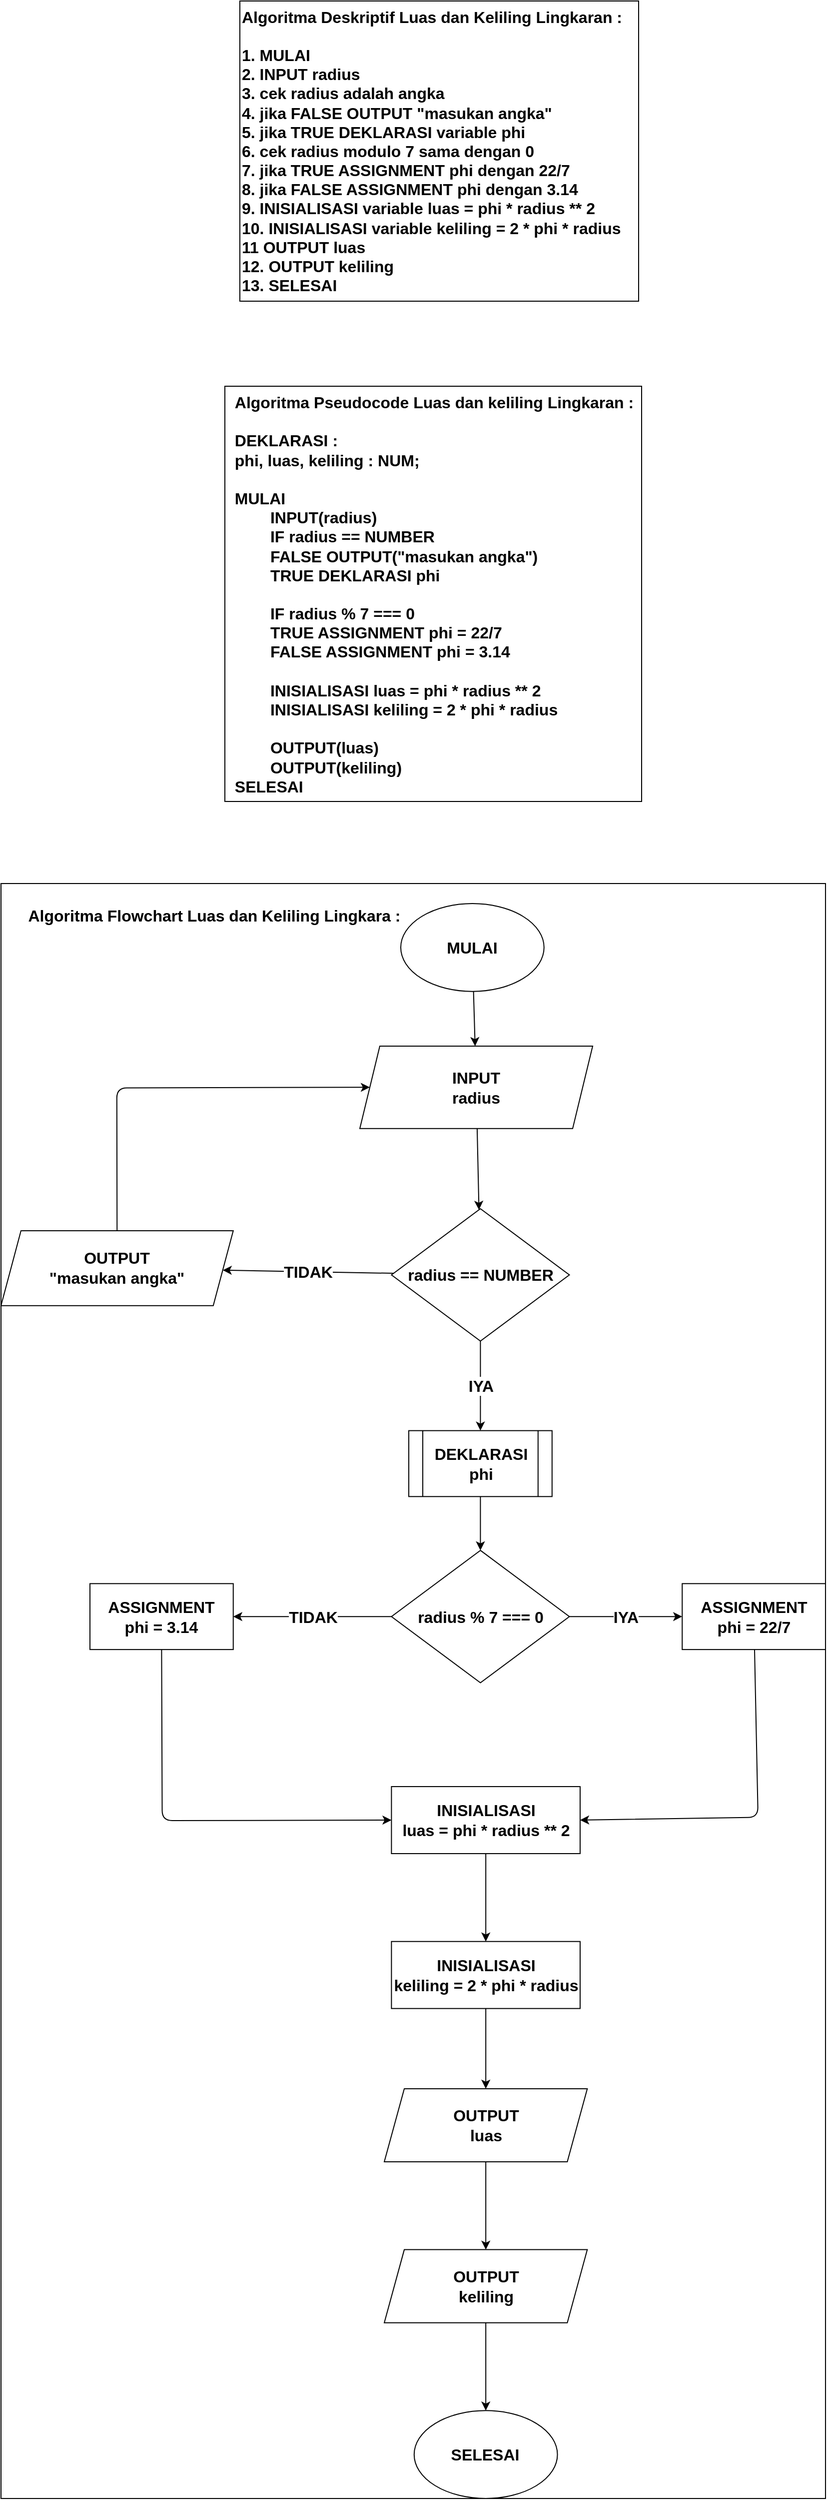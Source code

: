 <mxfile>
    <diagram id="Z_1v_yseV55WeTT9Byki" name="Page-1">
        <mxGraphModel dx="2322" dy="2316" grid="0" gridSize="10" guides="1" tooltips="1" connect="1" arrows="1" fold="1" page="1" pageScale="1" pageWidth="850" pageHeight="1100" math="0" shadow="0">
            <root>
                <mxCell id="0"/>
                <mxCell id="1" parent="0"/>
                <mxCell id="33" value="" style="group;strokeColor=default;fontStyle=1;fontSize=16;" vertex="1" connectable="0" parent="1">
                    <mxGeometry x="15" y="-147" width="825" height="1614" as="geometry"/>
                </mxCell>
                <mxCell id="2" value="&lt;font style=&quot;font-size: 16px;&quot;&gt;MULAI&lt;/font&gt;" style="ellipse;whiteSpace=wrap;html=1;strokeColor=default;labelBorderColor=none;fontStyle=1;fontSize=16;" vertex="1" parent="33">
                    <mxGeometry x="399.998" y="20" width="143.374" height="87.837" as="geometry"/>
                </mxCell>
                <mxCell id="3" value="&lt;font style=&quot;font-size: 16px;&quot;&gt;INPUT&lt;br style=&quot;font-size: 16px;&quot;&gt;radius&lt;/font&gt;" style="shape=parallelogram;perimeter=parallelogramPerimeter;whiteSpace=wrap;html=1;fixedSize=1;labelBorderColor=none;strokeColor=default;fontStyle=1;fontSize=16;" vertex="1" parent="33">
                    <mxGeometry x="359.033" y="162.498" width="232.983" height="82.347" as="geometry"/>
                </mxCell>
                <mxCell id="4" value="" style="edgeStyle=none;html=1;fontSize=16;labelBorderColor=none;strokeColor=default;fontStyle=1" edge="1" parent="33" source="2" target="3">
                    <mxGeometry relative="1" as="geometry"/>
                </mxCell>
                <mxCell id="5" value="radius == NUMBER" style="rhombus;whiteSpace=wrap;html=1;labelBorderColor=none;strokeColor=default;fontStyle=1;fontSize=16;" vertex="1" parent="33">
                    <mxGeometry x="390.695" y="324.996" width="178.023" height="132.304" as="geometry"/>
                </mxCell>
                <mxCell id="6" value="" style="edgeStyle=none;html=1;labelBorderColor=none;strokeColor=default;fontSize=16;fontStyle=1" edge="1" parent="33" source="3" target="5">
                    <mxGeometry relative="1" as="geometry"/>
                </mxCell>
                <mxCell id="9" style="edgeStyle=none;html=1;entryX=0;entryY=0.5;entryDx=0;entryDy=0;labelBorderColor=none;strokeColor=default;fontSize=16;fontStyle=1" edge="1" parent="33" source="7" target="3">
                    <mxGeometry relative="1" as="geometry">
                        <Array as="points">
                            <mxPoint x="115.894" y="204.22"/>
                        </Array>
                    </mxGeometry>
                </mxCell>
                <mxCell id="7" value="OUTPUT&lt;br style=&quot;font-size: 16px;&quot;&gt;&quot;masukan angka&quot;" style="shape=parallelogram;perimeter=parallelogramPerimeter;whiteSpace=wrap;html=1;fixedSize=1;labelBorderColor=none;strokeColor=default;fontStyle=1;fontSize=16;" vertex="1" parent="33">
                    <mxGeometry y="346.955" width="232.386" height="74.936" as="geometry"/>
                </mxCell>
                <mxCell id="8" value="TIDAK" style="edgeStyle=none;html=1;labelBorderColor=none;strokeColor=default;fontSize=16;fontStyle=1" edge="1" parent="33" source="5" target="7">
                    <mxGeometry relative="1" as="geometry"/>
                </mxCell>
                <mxCell id="10" value="radius % 7 === 0" style="rhombus;whiteSpace=wrap;html=1;labelBorderColor=none;strokeColor=default;fontStyle=1;fontSize=16;" vertex="1" parent="33">
                    <mxGeometry x="390.695" y="666.461" width="178.023" height="132.304" as="geometry"/>
                </mxCell>
                <mxCell id="14" value="" style="edgeStyle=none;html=1;labelBorderColor=none;strokeColor=default;fontSize=16;fontStyle=1" edge="1" parent="33" source="12" target="10">
                    <mxGeometry relative="1" as="geometry"/>
                </mxCell>
                <mxCell id="12" value="DEKLARASI&lt;br&gt;phi" style="shape=process;whiteSpace=wrap;html=1;backgroundOutline=1;labelBorderColor=none;strokeColor=default;fontStyle=1;fontSize=16;" vertex="1" parent="33">
                    <mxGeometry x="408.02" y="546.784" width="143.374" height="65.878" as="geometry"/>
                </mxCell>
                <mxCell id="13" value="IYA" style="edgeStyle=none;html=1;labelBorderColor=none;strokeColor=default;fontSize=16;fontStyle=1" edge="1" parent="33" source="5" target="12">
                    <mxGeometry relative="1" as="geometry"/>
                </mxCell>
                <mxCell id="15" value="ASSIGNMENT&lt;br style=&quot;font-size: 16px;&quot;&gt;phi = 3.14" style="whiteSpace=wrap;html=1;labelBorderColor=none;strokeColor=default;fontStyle=1;fontSize=16;" vertex="1" parent="33">
                    <mxGeometry x="89.012" y="699.674" width="143.374" height="65.878" as="geometry"/>
                </mxCell>
                <mxCell id="16" value="TIDAK" style="edgeStyle=none;html=1;labelBorderColor=none;strokeColor=default;fontSize=16;fontStyle=1" edge="1" parent="33" source="10" target="15">
                    <mxGeometry relative="1" as="geometry"/>
                </mxCell>
                <mxCell id="17" value="ASSIGNMENT&lt;br style=&quot;font-size: 16px;&quot;&gt;phi = 22/7" style="whiteSpace=wrap;html=1;labelBorderColor=none;strokeColor=default;fontStyle=1;fontSize=16;" vertex="1" parent="33">
                    <mxGeometry x="681.626" y="699.674" width="143.374" height="65.878" as="geometry"/>
                </mxCell>
                <mxCell id="18" value="IYA" style="edgeStyle=none;html=1;labelBorderColor=none;strokeColor=default;fontSize=16;fontStyle=1" edge="1" parent="33" source="10" target="17">
                    <mxGeometry relative="1" as="geometry"/>
                </mxCell>
                <mxCell id="19" value="INISIALISASI&lt;br style=&quot;font-size: 16px;&quot;&gt;luas = phi * radius ** 2" style="whiteSpace=wrap;html=1;labelBorderColor=none;strokeColor=default;fontStyle=1;fontSize=16;" vertex="1" parent="33">
                    <mxGeometry x="390.695" y="902.522" width="188.776" height="66.976" as="geometry"/>
                </mxCell>
                <mxCell id="21" style="edgeStyle=none;html=1;exitX=0.5;exitY=1;exitDx=0;exitDy=0;labelBorderColor=none;strokeColor=default;fontSize=16;entryX=0;entryY=0.5;entryDx=0;entryDy=0;fontStyle=1" edge="1" parent="33" source="15" target="19">
                    <mxGeometry relative="1" as="geometry">
                        <Array as="points">
                            <mxPoint x="161.296" y="936.559"/>
                        </Array>
                    </mxGeometry>
                </mxCell>
                <mxCell id="20" value="" style="edgeStyle=none;html=1;labelBorderColor=none;strokeColor=default;fontSize=16;entryX=1;entryY=0.5;entryDx=0;entryDy=0;fontStyle=1" edge="1" parent="33" source="17" target="19">
                    <mxGeometry relative="1" as="geometry">
                        <Array as="points">
                            <mxPoint x="757.495" y="933.265"/>
                        </Array>
                    </mxGeometry>
                </mxCell>
                <mxCell id="22" value="INISIALISASI&lt;br style=&quot;font-size: 16px;&quot;&gt;keliling = 2 * phi * radius" style="whiteSpace=wrap;html=1;labelBorderColor=none;strokeColor=default;fontStyle=1;fontSize=16;" vertex="1" parent="33">
                    <mxGeometry x="390.695" y="1057.335" width="188.776" height="66.976" as="geometry"/>
                </mxCell>
                <mxCell id="23" value="" style="edgeStyle=none;html=1;labelBorderColor=none;strokeColor=default;fontSize=16;fontStyle=1" edge="1" parent="33" source="19" target="22">
                    <mxGeometry relative="1" as="geometry"/>
                </mxCell>
                <mxCell id="24" value="OUTPUT&lt;br style=&quot;font-size: 16px;&quot;&gt;luas" style="shape=parallelogram;perimeter=parallelogramPerimeter;whiteSpace=wrap;html=1;fixedSize=1;labelBorderColor=none;strokeColor=default;fontStyle=1;fontSize=16;" vertex="1" parent="33">
                    <mxGeometry x="383.526" y="1204.461" width="203.114" height="73.014" as="geometry"/>
                </mxCell>
                <mxCell id="25" value="" style="edgeStyle=none;html=1;labelBorderColor=none;strokeColor=default;fontSize=16;fontStyle=1" edge="1" parent="33" source="22" target="24">
                    <mxGeometry relative="1" as="geometry"/>
                </mxCell>
                <mxCell id="27" value="OUTPUT&lt;br style=&quot;font-size: 16px;&quot;&gt;keliling" style="shape=parallelogram;perimeter=parallelogramPerimeter;whiteSpace=wrap;html=1;fixedSize=1;labelBorderColor=none;strokeColor=default;fontStyle=1;fontSize=16;" vertex="1" parent="33">
                    <mxGeometry x="383.526" y="1365.312" width="203.114" height="73.014" as="geometry"/>
                </mxCell>
                <mxCell id="28" value="" style="edgeStyle=none;html=1;labelBorderColor=none;strokeColor=default;fontSize=16;fontStyle=1" edge="1" parent="33" source="24" target="27">
                    <mxGeometry relative="1" as="geometry"/>
                </mxCell>
                <mxCell id="31" value="&lt;font style=&quot;font-size: 16px;&quot;&gt;SELESAI&lt;/font&gt;" style="ellipse;whiteSpace=wrap;html=1;strokeColor=default;labelBorderColor=none;fontStyle=1;fontSize=16;" vertex="1" parent="33">
                    <mxGeometry x="413.396" y="1526.163" width="143.374" height="87.837" as="geometry"/>
                </mxCell>
                <mxCell id="30" value="" style="edgeStyle=none;html=1;labelBorderColor=none;strokeColor=default;fontSize=16;entryX=0.5;entryY=0;entryDx=0;entryDy=0;fontStyle=1" edge="1" parent="33" source="27" target="31">
                    <mxGeometry relative="1" as="geometry">
                        <mxPoint x="507.285" y="1518.88" as="targetPoint"/>
                    </mxGeometry>
                </mxCell>
                <mxCell id="34" value="Algoritma Flowchart Luas dan Keliling Lingkara :" style="text;html=1;align=center;verticalAlign=middle;resizable=0;points=[];autosize=1;strokeColor=none;fillColor=none;fontSize=16;fontStyle=1" vertex="1" parent="33">
                    <mxGeometry x="17.02" y="16" width="391" height="31" as="geometry"/>
                </mxCell>
                <mxCell id="35" value="Algoritma Deskriptif Luas dan Keliling Lingkaran :&lt;br&gt;&lt;br&gt;1. MULAI&lt;br&gt;2. INPUT radius&lt;br&gt;3. cek radius adalah angka&lt;br&gt;4. jika FALSE OUTPUT &quot;masukan angka&quot;&lt;br&gt;5. jika TRUE DEKLARASI variable phi&lt;br&gt;6. cek radius modulo 7 sama dengan 0&lt;br&gt;7. jika TRUE ASSIGNMENT phi dengan 22/7&lt;br&gt;8. jika FALSE ASSIGNMENT phi dengan 3.14&lt;br&gt;9. INISIALISASI variable luas = phi * radius ** 2&lt;br&gt;10. INISIALISASI variable keliling = 2 * phi * radius&lt;br&gt;11 OUTPUT luas&lt;br&gt;12. OUTPUT keliling&lt;br&gt;13. SELESAI" style="text;html=1;align=left;verticalAlign=middle;resizable=0;points=[];autosize=1;strokeColor=default;fillColor=none;fontSize=16;fontStyle=1" vertex="1" parent="1">
                    <mxGeometry x="254" y="-1029" width="399" height="300" as="geometry"/>
                </mxCell>
                <mxCell id="36" value="Algoritma Pseudocode Luas dan keliling Lingkaran :&lt;br&gt;&lt;br&gt;&lt;div style=&quot;text-align: left;&quot;&gt;DEKLARASI :&lt;/div&gt;&lt;div style=&quot;text-align: left;&quot;&gt;phi, luas, keliling : NUM;&lt;/div&gt;&lt;div style=&quot;text-align: left;&quot;&gt;&lt;br&gt;&lt;/div&gt;&lt;div style=&quot;text-align: left;&quot;&gt;MULAI&lt;/div&gt;&lt;div style=&quot;text-align: left;&quot;&gt;&lt;span style=&quot;white-space: pre;&quot;&gt;&#9;&lt;/span&gt;INPUT(radius)&lt;br&gt;&lt;/div&gt;&lt;div style=&quot;text-align: left;&quot;&gt;&lt;span style=&quot;white-space: pre;&quot;&gt;&#9;&lt;/span&gt;IF radius == NUMBER&lt;br&gt;&lt;/div&gt;&lt;div style=&quot;text-align: left;&quot;&gt;&lt;span style=&quot;white-space: pre;&quot;&gt;&#9;&lt;/span&gt;FALSE OUTPUT(&quot;masukan angka&quot;)&lt;br&gt;&lt;/div&gt;&lt;div style=&quot;text-align: left;&quot;&gt;&lt;span style=&quot;white-space: pre;&quot;&gt;&#9;&lt;/span&gt;TRUE DEKLARASI phi&lt;br&gt;&lt;/div&gt;&lt;div style=&quot;text-align: left;&quot;&gt;&lt;span style=&quot;white-space: pre;&quot;&gt;&#9;&lt;/span&gt;&lt;br&gt;&lt;/div&gt;&lt;div style=&quot;text-align: left;&quot;&gt;&lt;span style=&quot;white-space: pre;&quot;&gt;&#9;&lt;/span&gt;IF radius % 7 === 0&lt;br&gt;&lt;/div&gt;&lt;div style=&quot;text-align: left;&quot;&gt;&lt;span style=&quot;white-space: pre;&quot;&gt;&#9;&lt;/span&gt;TRUE ASSIGNMENT phi = 22/7&lt;br&gt;&lt;/div&gt;&lt;div style=&quot;text-align: left;&quot;&gt;&lt;span style=&quot;white-space: pre;&quot;&gt;&#9;&lt;/span&gt;FALSE ASSIGNMENT phi = 3.14&lt;br&gt;&lt;/div&gt;&lt;div style=&quot;text-align: left;&quot;&gt;&lt;br&gt;&lt;/div&gt;&lt;div style=&quot;text-align: left;&quot;&gt;&lt;span style=&quot;white-space: pre;&quot;&gt;&#9;&lt;/span&gt;INISIALISASI luas = phi * radius ** 2&lt;br&gt;&lt;/div&gt;&lt;div style=&quot;text-align: left;&quot;&gt;&lt;span style=&quot;white-space: pre;&quot;&gt;&#9;&lt;/span&gt;INISIALISASI keliling = 2 * phi * radius&lt;br&gt;&lt;/div&gt;&lt;div style=&quot;text-align: left;&quot;&gt;&lt;br&gt;&lt;/div&gt;&lt;div style=&quot;text-align: left;&quot;&gt;&lt;span style=&quot;white-space: pre;&quot;&gt;&#9;&lt;/span&gt;OUTPUT(luas)&lt;br&gt;&lt;/div&gt;&lt;div style=&quot;text-align: left;&quot;&gt;&lt;span style=&quot;white-space: pre;&quot;&gt;&#9;&lt;/span&gt;OUTPUT(keliling)&lt;/div&gt;&lt;div style=&quot;text-align: left;&quot;&gt;SELESAI&lt;/div&gt;" style="text;html=1;align=center;verticalAlign=middle;resizable=0;points=[];autosize=1;strokeColor=default;fillColor=none;fontSize=16;fontStyle=1" vertex="1" parent="1">
                    <mxGeometry x="239" y="-644" width="417" height="415" as="geometry"/>
                </mxCell>
            </root>
        </mxGraphModel>
    </diagram>
</mxfile>